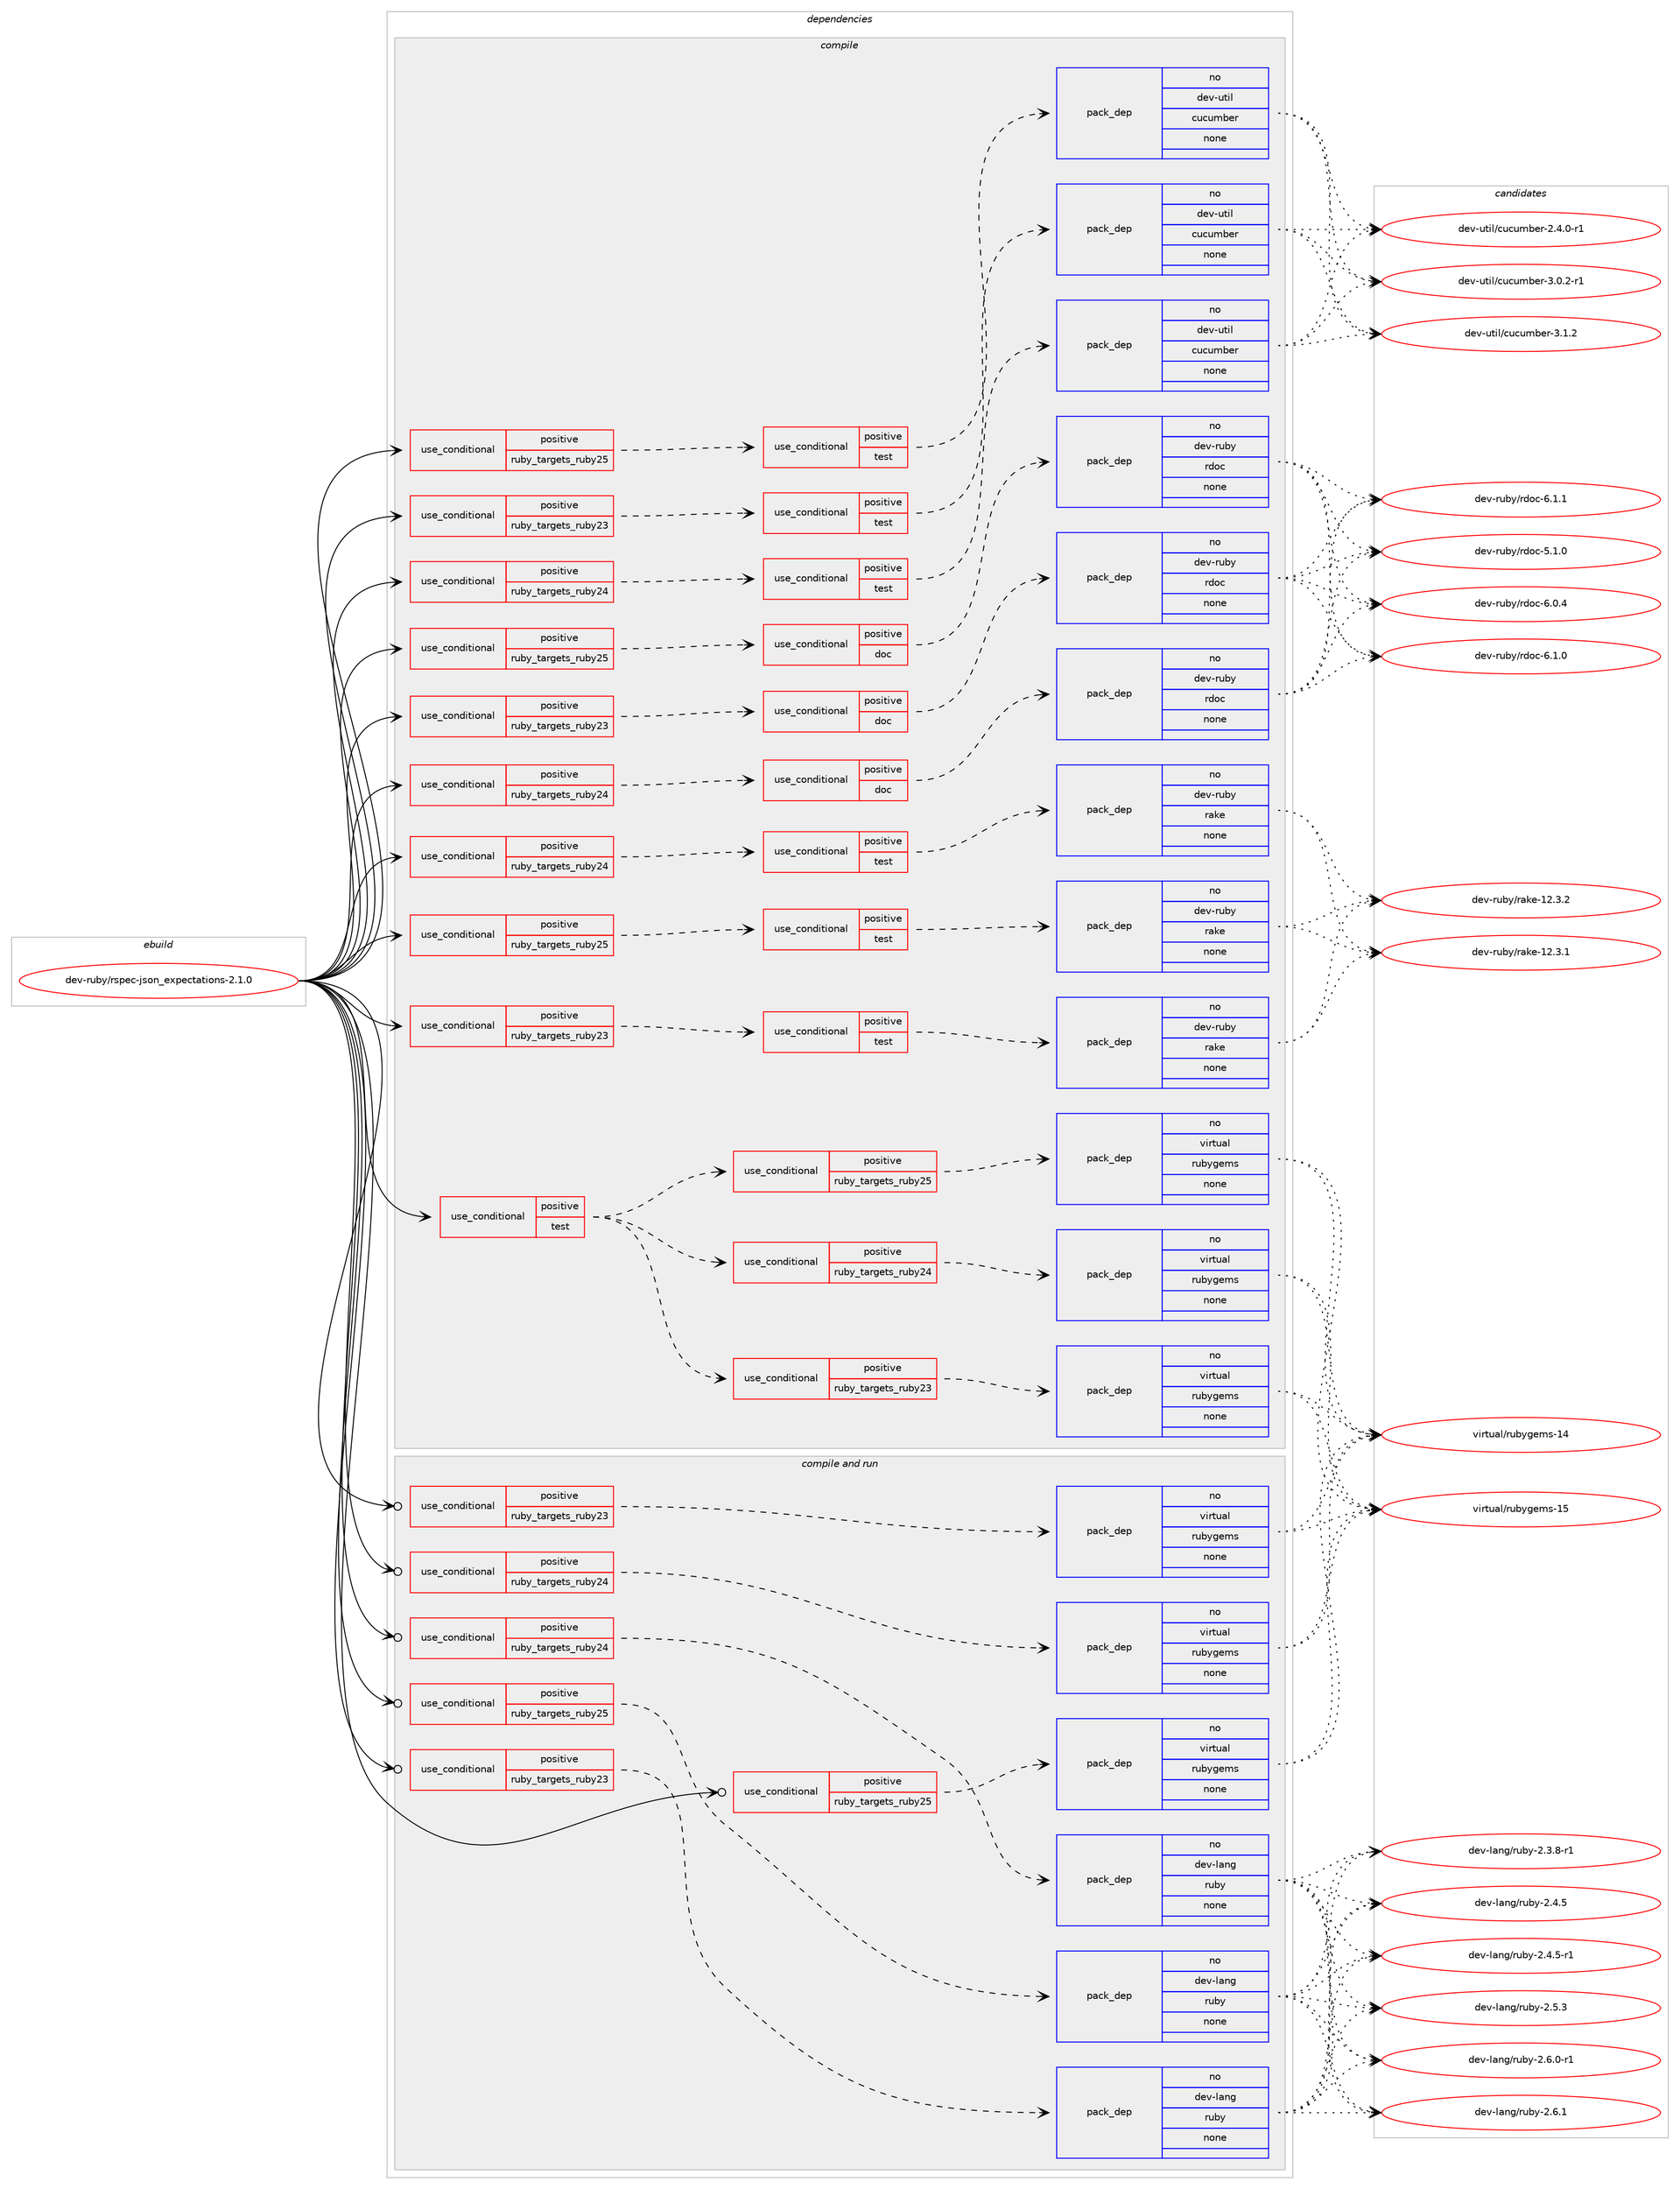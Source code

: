 digraph prolog {

# *************
# Graph options
# *************

newrank=true;
concentrate=true;
compound=true;
graph [rankdir=LR,fontname=Helvetica,fontsize=10,ranksep=1.5];#, ranksep=2.5, nodesep=0.2];
edge  [arrowhead=vee];
node  [fontname=Helvetica,fontsize=10];

# **********
# The ebuild
# **********

subgraph cluster_leftcol {
color=gray;
rank=same;
label=<<i>ebuild</i>>;
id [label="dev-ruby/rspec-json_expectations-2.1.0", color=red, width=4, href="../dev-ruby/rspec-json_expectations-2.1.0.svg"];
}

# ****************
# The dependencies
# ****************

subgraph cluster_midcol {
color=gray;
label=<<i>dependencies</i>>;
subgraph cluster_compile {
fillcolor="#eeeeee";
style=filled;
label=<<i>compile</i>>;
subgraph cond414260 {
dependency1521071 [label=<<TABLE BORDER="0" CELLBORDER="1" CELLSPACING="0" CELLPADDING="4"><TR><TD ROWSPAN="3" CELLPADDING="10">use_conditional</TD></TR><TR><TD>positive</TD></TR><TR><TD>ruby_targets_ruby23</TD></TR></TABLE>>, shape=none, color=red];
subgraph cond414261 {
dependency1521072 [label=<<TABLE BORDER="0" CELLBORDER="1" CELLSPACING="0" CELLPADDING="4"><TR><TD ROWSPAN="3" CELLPADDING="10">use_conditional</TD></TR><TR><TD>positive</TD></TR><TR><TD>doc</TD></TR></TABLE>>, shape=none, color=red];
subgraph pack1083305 {
dependency1521073 [label=<<TABLE BORDER="0" CELLBORDER="1" CELLSPACING="0" CELLPADDING="4" WIDTH="220"><TR><TD ROWSPAN="6" CELLPADDING="30">pack_dep</TD></TR><TR><TD WIDTH="110">no</TD></TR><TR><TD>dev-ruby</TD></TR><TR><TD>rdoc</TD></TR><TR><TD>none</TD></TR><TR><TD></TD></TR></TABLE>>, shape=none, color=blue];
}
dependency1521072:e -> dependency1521073:w [weight=20,style="dashed",arrowhead="vee"];
}
dependency1521071:e -> dependency1521072:w [weight=20,style="dashed",arrowhead="vee"];
}
id:e -> dependency1521071:w [weight=20,style="solid",arrowhead="vee"];
subgraph cond414262 {
dependency1521074 [label=<<TABLE BORDER="0" CELLBORDER="1" CELLSPACING="0" CELLPADDING="4"><TR><TD ROWSPAN="3" CELLPADDING="10">use_conditional</TD></TR><TR><TD>positive</TD></TR><TR><TD>ruby_targets_ruby23</TD></TR></TABLE>>, shape=none, color=red];
subgraph cond414263 {
dependency1521075 [label=<<TABLE BORDER="0" CELLBORDER="1" CELLSPACING="0" CELLPADDING="4"><TR><TD ROWSPAN="3" CELLPADDING="10">use_conditional</TD></TR><TR><TD>positive</TD></TR><TR><TD>test</TD></TR></TABLE>>, shape=none, color=red];
subgraph pack1083306 {
dependency1521076 [label=<<TABLE BORDER="0" CELLBORDER="1" CELLSPACING="0" CELLPADDING="4" WIDTH="220"><TR><TD ROWSPAN="6" CELLPADDING="30">pack_dep</TD></TR><TR><TD WIDTH="110">no</TD></TR><TR><TD>dev-ruby</TD></TR><TR><TD>rake</TD></TR><TR><TD>none</TD></TR><TR><TD></TD></TR></TABLE>>, shape=none, color=blue];
}
dependency1521075:e -> dependency1521076:w [weight=20,style="dashed",arrowhead="vee"];
}
dependency1521074:e -> dependency1521075:w [weight=20,style="dashed",arrowhead="vee"];
}
id:e -> dependency1521074:w [weight=20,style="solid",arrowhead="vee"];
subgraph cond414264 {
dependency1521077 [label=<<TABLE BORDER="0" CELLBORDER="1" CELLSPACING="0" CELLPADDING="4"><TR><TD ROWSPAN="3" CELLPADDING="10">use_conditional</TD></TR><TR><TD>positive</TD></TR><TR><TD>ruby_targets_ruby23</TD></TR></TABLE>>, shape=none, color=red];
subgraph cond414265 {
dependency1521078 [label=<<TABLE BORDER="0" CELLBORDER="1" CELLSPACING="0" CELLPADDING="4"><TR><TD ROWSPAN="3" CELLPADDING="10">use_conditional</TD></TR><TR><TD>positive</TD></TR><TR><TD>test</TD></TR></TABLE>>, shape=none, color=red];
subgraph pack1083307 {
dependency1521079 [label=<<TABLE BORDER="0" CELLBORDER="1" CELLSPACING="0" CELLPADDING="4" WIDTH="220"><TR><TD ROWSPAN="6" CELLPADDING="30">pack_dep</TD></TR><TR><TD WIDTH="110">no</TD></TR><TR><TD>dev-util</TD></TR><TR><TD>cucumber</TD></TR><TR><TD>none</TD></TR><TR><TD></TD></TR></TABLE>>, shape=none, color=blue];
}
dependency1521078:e -> dependency1521079:w [weight=20,style="dashed",arrowhead="vee"];
}
dependency1521077:e -> dependency1521078:w [weight=20,style="dashed",arrowhead="vee"];
}
id:e -> dependency1521077:w [weight=20,style="solid",arrowhead="vee"];
subgraph cond414266 {
dependency1521080 [label=<<TABLE BORDER="0" CELLBORDER="1" CELLSPACING="0" CELLPADDING="4"><TR><TD ROWSPAN="3" CELLPADDING="10">use_conditional</TD></TR><TR><TD>positive</TD></TR><TR><TD>ruby_targets_ruby24</TD></TR></TABLE>>, shape=none, color=red];
subgraph cond414267 {
dependency1521081 [label=<<TABLE BORDER="0" CELLBORDER="1" CELLSPACING="0" CELLPADDING="4"><TR><TD ROWSPAN="3" CELLPADDING="10">use_conditional</TD></TR><TR><TD>positive</TD></TR><TR><TD>doc</TD></TR></TABLE>>, shape=none, color=red];
subgraph pack1083308 {
dependency1521082 [label=<<TABLE BORDER="0" CELLBORDER="1" CELLSPACING="0" CELLPADDING="4" WIDTH="220"><TR><TD ROWSPAN="6" CELLPADDING="30">pack_dep</TD></TR><TR><TD WIDTH="110">no</TD></TR><TR><TD>dev-ruby</TD></TR><TR><TD>rdoc</TD></TR><TR><TD>none</TD></TR><TR><TD></TD></TR></TABLE>>, shape=none, color=blue];
}
dependency1521081:e -> dependency1521082:w [weight=20,style="dashed",arrowhead="vee"];
}
dependency1521080:e -> dependency1521081:w [weight=20,style="dashed",arrowhead="vee"];
}
id:e -> dependency1521080:w [weight=20,style="solid",arrowhead="vee"];
subgraph cond414268 {
dependency1521083 [label=<<TABLE BORDER="0" CELLBORDER="1" CELLSPACING="0" CELLPADDING="4"><TR><TD ROWSPAN="3" CELLPADDING="10">use_conditional</TD></TR><TR><TD>positive</TD></TR><TR><TD>ruby_targets_ruby24</TD></TR></TABLE>>, shape=none, color=red];
subgraph cond414269 {
dependency1521084 [label=<<TABLE BORDER="0" CELLBORDER="1" CELLSPACING="0" CELLPADDING="4"><TR><TD ROWSPAN="3" CELLPADDING="10">use_conditional</TD></TR><TR><TD>positive</TD></TR><TR><TD>test</TD></TR></TABLE>>, shape=none, color=red];
subgraph pack1083309 {
dependency1521085 [label=<<TABLE BORDER="0" CELLBORDER="1" CELLSPACING="0" CELLPADDING="4" WIDTH="220"><TR><TD ROWSPAN="6" CELLPADDING="30">pack_dep</TD></TR><TR><TD WIDTH="110">no</TD></TR><TR><TD>dev-ruby</TD></TR><TR><TD>rake</TD></TR><TR><TD>none</TD></TR><TR><TD></TD></TR></TABLE>>, shape=none, color=blue];
}
dependency1521084:e -> dependency1521085:w [weight=20,style="dashed",arrowhead="vee"];
}
dependency1521083:e -> dependency1521084:w [weight=20,style="dashed",arrowhead="vee"];
}
id:e -> dependency1521083:w [weight=20,style="solid",arrowhead="vee"];
subgraph cond414270 {
dependency1521086 [label=<<TABLE BORDER="0" CELLBORDER="1" CELLSPACING="0" CELLPADDING="4"><TR><TD ROWSPAN="3" CELLPADDING="10">use_conditional</TD></TR><TR><TD>positive</TD></TR><TR><TD>ruby_targets_ruby24</TD></TR></TABLE>>, shape=none, color=red];
subgraph cond414271 {
dependency1521087 [label=<<TABLE BORDER="0" CELLBORDER="1" CELLSPACING="0" CELLPADDING="4"><TR><TD ROWSPAN="3" CELLPADDING="10">use_conditional</TD></TR><TR><TD>positive</TD></TR><TR><TD>test</TD></TR></TABLE>>, shape=none, color=red];
subgraph pack1083310 {
dependency1521088 [label=<<TABLE BORDER="0" CELLBORDER="1" CELLSPACING="0" CELLPADDING="4" WIDTH="220"><TR><TD ROWSPAN="6" CELLPADDING="30">pack_dep</TD></TR><TR><TD WIDTH="110">no</TD></TR><TR><TD>dev-util</TD></TR><TR><TD>cucumber</TD></TR><TR><TD>none</TD></TR><TR><TD></TD></TR></TABLE>>, shape=none, color=blue];
}
dependency1521087:e -> dependency1521088:w [weight=20,style="dashed",arrowhead="vee"];
}
dependency1521086:e -> dependency1521087:w [weight=20,style="dashed",arrowhead="vee"];
}
id:e -> dependency1521086:w [weight=20,style="solid",arrowhead="vee"];
subgraph cond414272 {
dependency1521089 [label=<<TABLE BORDER="0" CELLBORDER="1" CELLSPACING="0" CELLPADDING="4"><TR><TD ROWSPAN="3" CELLPADDING="10">use_conditional</TD></TR><TR><TD>positive</TD></TR><TR><TD>ruby_targets_ruby25</TD></TR></TABLE>>, shape=none, color=red];
subgraph cond414273 {
dependency1521090 [label=<<TABLE BORDER="0" CELLBORDER="1" CELLSPACING="0" CELLPADDING="4"><TR><TD ROWSPAN="3" CELLPADDING="10">use_conditional</TD></TR><TR><TD>positive</TD></TR><TR><TD>doc</TD></TR></TABLE>>, shape=none, color=red];
subgraph pack1083311 {
dependency1521091 [label=<<TABLE BORDER="0" CELLBORDER="1" CELLSPACING="0" CELLPADDING="4" WIDTH="220"><TR><TD ROWSPAN="6" CELLPADDING="30">pack_dep</TD></TR><TR><TD WIDTH="110">no</TD></TR><TR><TD>dev-ruby</TD></TR><TR><TD>rdoc</TD></TR><TR><TD>none</TD></TR><TR><TD></TD></TR></TABLE>>, shape=none, color=blue];
}
dependency1521090:e -> dependency1521091:w [weight=20,style="dashed",arrowhead="vee"];
}
dependency1521089:e -> dependency1521090:w [weight=20,style="dashed",arrowhead="vee"];
}
id:e -> dependency1521089:w [weight=20,style="solid",arrowhead="vee"];
subgraph cond414274 {
dependency1521092 [label=<<TABLE BORDER="0" CELLBORDER="1" CELLSPACING="0" CELLPADDING="4"><TR><TD ROWSPAN="3" CELLPADDING="10">use_conditional</TD></TR><TR><TD>positive</TD></TR><TR><TD>ruby_targets_ruby25</TD></TR></TABLE>>, shape=none, color=red];
subgraph cond414275 {
dependency1521093 [label=<<TABLE BORDER="0" CELLBORDER="1" CELLSPACING="0" CELLPADDING="4"><TR><TD ROWSPAN="3" CELLPADDING="10">use_conditional</TD></TR><TR><TD>positive</TD></TR><TR><TD>test</TD></TR></TABLE>>, shape=none, color=red];
subgraph pack1083312 {
dependency1521094 [label=<<TABLE BORDER="0" CELLBORDER="1" CELLSPACING="0" CELLPADDING="4" WIDTH="220"><TR><TD ROWSPAN="6" CELLPADDING="30">pack_dep</TD></TR><TR><TD WIDTH="110">no</TD></TR><TR><TD>dev-ruby</TD></TR><TR><TD>rake</TD></TR><TR><TD>none</TD></TR><TR><TD></TD></TR></TABLE>>, shape=none, color=blue];
}
dependency1521093:e -> dependency1521094:w [weight=20,style="dashed",arrowhead="vee"];
}
dependency1521092:e -> dependency1521093:w [weight=20,style="dashed",arrowhead="vee"];
}
id:e -> dependency1521092:w [weight=20,style="solid",arrowhead="vee"];
subgraph cond414276 {
dependency1521095 [label=<<TABLE BORDER="0" CELLBORDER="1" CELLSPACING="0" CELLPADDING="4"><TR><TD ROWSPAN="3" CELLPADDING="10">use_conditional</TD></TR><TR><TD>positive</TD></TR><TR><TD>ruby_targets_ruby25</TD></TR></TABLE>>, shape=none, color=red];
subgraph cond414277 {
dependency1521096 [label=<<TABLE BORDER="0" CELLBORDER="1" CELLSPACING="0" CELLPADDING="4"><TR><TD ROWSPAN="3" CELLPADDING="10">use_conditional</TD></TR><TR><TD>positive</TD></TR><TR><TD>test</TD></TR></TABLE>>, shape=none, color=red];
subgraph pack1083313 {
dependency1521097 [label=<<TABLE BORDER="0" CELLBORDER="1" CELLSPACING="0" CELLPADDING="4" WIDTH="220"><TR><TD ROWSPAN="6" CELLPADDING="30">pack_dep</TD></TR><TR><TD WIDTH="110">no</TD></TR><TR><TD>dev-util</TD></TR><TR><TD>cucumber</TD></TR><TR><TD>none</TD></TR><TR><TD></TD></TR></TABLE>>, shape=none, color=blue];
}
dependency1521096:e -> dependency1521097:w [weight=20,style="dashed",arrowhead="vee"];
}
dependency1521095:e -> dependency1521096:w [weight=20,style="dashed",arrowhead="vee"];
}
id:e -> dependency1521095:w [weight=20,style="solid",arrowhead="vee"];
subgraph cond414278 {
dependency1521098 [label=<<TABLE BORDER="0" CELLBORDER="1" CELLSPACING="0" CELLPADDING="4"><TR><TD ROWSPAN="3" CELLPADDING="10">use_conditional</TD></TR><TR><TD>positive</TD></TR><TR><TD>test</TD></TR></TABLE>>, shape=none, color=red];
subgraph cond414279 {
dependency1521099 [label=<<TABLE BORDER="0" CELLBORDER="1" CELLSPACING="0" CELLPADDING="4"><TR><TD ROWSPAN="3" CELLPADDING="10">use_conditional</TD></TR><TR><TD>positive</TD></TR><TR><TD>ruby_targets_ruby23</TD></TR></TABLE>>, shape=none, color=red];
subgraph pack1083314 {
dependency1521100 [label=<<TABLE BORDER="0" CELLBORDER="1" CELLSPACING="0" CELLPADDING="4" WIDTH="220"><TR><TD ROWSPAN="6" CELLPADDING="30">pack_dep</TD></TR><TR><TD WIDTH="110">no</TD></TR><TR><TD>virtual</TD></TR><TR><TD>rubygems</TD></TR><TR><TD>none</TD></TR><TR><TD></TD></TR></TABLE>>, shape=none, color=blue];
}
dependency1521099:e -> dependency1521100:w [weight=20,style="dashed",arrowhead="vee"];
}
dependency1521098:e -> dependency1521099:w [weight=20,style="dashed",arrowhead="vee"];
subgraph cond414280 {
dependency1521101 [label=<<TABLE BORDER="0" CELLBORDER="1" CELLSPACING="0" CELLPADDING="4"><TR><TD ROWSPAN="3" CELLPADDING="10">use_conditional</TD></TR><TR><TD>positive</TD></TR><TR><TD>ruby_targets_ruby24</TD></TR></TABLE>>, shape=none, color=red];
subgraph pack1083315 {
dependency1521102 [label=<<TABLE BORDER="0" CELLBORDER="1" CELLSPACING="0" CELLPADDING="4" WIDTH="220"><TR><TD ROWSPAN="6" CELLPADDING="30">pack_dep</TD></TR><TR><TD WIDTH="110">no</TD></TR><TR><TD>virtual</TD></TR><TR><TD>rubygems</TD></TR><TR><TD>none</TD></TR><TR><TD></TD></TR></TABLE>>, shape=none, color=blue];
}
dependency1521101:e -> dependency1521102:w [weight=20,style="dashed",arrowhead="vee"];
}
dependency1521098:e -> dependency1521101:w [weight=20,style="dashed",arrowhead="vee"];
subgraph cond414281 {
dependency1521103 [label=<<TABLE BORDER="0" CELLBORDER="1" CELLSPACING="0" CELLPADDING="4"><TR><TD ROWSPAN="3" CELLPADDING="10">use_conditional</TD></TR><TR><TD>positive</TD></TR><TR><TD>ruby_targets_ruby25</TD></TR></TABLE>>, shape=none, color=red];
subgraph pack1083316 {
dependency1521104 [label=<<TABLE BORDER="0" CELLBORDER="1" CELLSPACING="0" CELLPADDING="4" WIDTH="220"><TR><TD ROWSPAN="6" CELLPADDING="30">pack_dep</TD></TR><TR><TD WIDTH="110">no</TD></TR><TR><TD>virtual</TD></TR><TR><TD>rubygems</TD></TR><TR><TD>none</TD></TR><TR><TD></TD></TR></TABLE>>, shape=none, color=blue];
}
dependency1521103:e -> dependency1521104:w [weight=20,style="dashed",arrowhead="vee"];
}
dependency1521098:e -> dependency1521103:w [weight=20,style="dashed",arrowhead="vee"];
}
id:e -> dependency1521098:w [weight=20,style="solid",arrowhead="vee"];
}
subgraph cluster_compileandrun {
fillcolor="#eeeeee";
style=filled;
label=<<i>compile and run</i>>;
subgraph cond414282 {
dependency1521105 [label=<<TABLE BORDER="0" CELLBORDER="1" CELLSPACING="0" CELLPADDING="4"><TR><TD ROWSPAN="3" CELLPADDING="10">use_conditional</TD></TR><TR><TD>positive</TD></TR><TR><TD>ruby_targets_ruby23</TD></TR></TABLE>>, shape=none, color=red];
subgraph pack1083317 {
dependency1521106 [label=<<TABLE BORDER="0" CELLBORDER="1" CELLSPACING="0" CELLPADDING="4" WIDTH="220"><TR><TD ROWSPAN="6" CELLPADDING="30">pack_dep</TD></TR><TR><TD WIDTH="110">no</TD></TR><TR><TD>dev-lang</TD></TR><TR><TD>ruby</TD></TR><TR><TD>none</TD></TR><TR><TD></TD></TR></TABLE>>, shape=none, color=blue];
}
dependency1521105:e -> dependency1521106:w [weight=20,style="dashed",arrowhead="vee"];
}
id:e -> dependency1521105:w [weight=20,style="solid",arrowhead="odotvee"];
subgraph cond414283 {
dependency1521107 [label=<<TABLE BORDER="0" CELLBORDER="1" CELLSPACING="0" CELLPADDING="4"><TR><TD ROWSPAN="3" CELLPADDING="10">use_conditional</TD></TR><TR><TD>positive</TD></TR><TR><TD>ruby_targets_ruby23</TD></TR></TABLE>>, shape=none, color=red];
subgraph pack1083318 {
dependency1521108 [label=<<TABLE BORDER="0" CELLBORDER="1" CELLSPACING="0" CELLPADDING="4" WIDTH="220"><TR><TD ROWSPAN="6" CELLPADDING="30">pack_dep</TD></TR><TR><TD WIDTH="110">no</TD></TR><TR><TD>virtual</TD></TR><TR><TD>rubygems</TD></TR><TR><TD>none</TD></TR><TR><TD></TD></TR></TABLE>>, shape=none, color=blue];
}
dependency1521107:e -> dependency1521108:w [weight=20,style="dashed",arrowhead="vee"];
}
id:e -> dependency1521107:w [weight=20,style="solid",arrowhead="odotvee"];
subgraph cond414284 {
dependency1521109 [label=<<TABLE BORDER="0" CELLBORDER="1" CELLSPACING="0" CELLPADDING="4"><TR><TD ROWSPAN="3" CELLPADDING="10">use_conditional</TD></TR><TR><TD>positive</TD></TR><TR><TD>ruby_targets_ruby24</TD></TR></TABLE>>, shape=none, color=red];
subgraph pack1083319 {
dependency1521110 [label=<<TABLE BORDER="0" CELLBORDER="1" CELLSPACING="0" CELLPADDING="4" WIDTH="220"><TR><TD ROWSPAN="6" CELLPADDING="30">pack_dep</TD></TR><TR><TD WIDTH="110">no</TD></TR><TR><TD>dev-lang</TD></TR><TR><TD>ruby</TD></TR><TR><TD>none</TD></TR><TR><TD></TD></TR></TABLE>>, shape=none, color=blue];
}
dependency1521109:e -> dependency1521110:w [weight=20,style="dashed",arrowhead="vee"];
}
id:e -> dependency1521109:w [weight=20,style="solid",arrowhead="odotvee"];
subgraph cond414285 {
dependency1521111 [label=<<TABLE BORDER="0" CELLBORDER="1" CELLSPACING="0" CELLPADDING="4"><TR><TD ROWSPAN="3" CELLPADDING="10">use_conditional</TD></TR><TR><TD>positive</TD></TR><TR><TD>ruby_targets_ruby24</TD></TR></TABLE>>, shape=none, color=red];
subgraph pack1083320 {
dependency1521112 [label=<<TABLE BORDER="0" CELLBORDER="1" CELLSPACING="0" CELLPADDING="4" WIDTH="220"><TR><TD ROWSPAN="6" CELLPADDING="30">pack_dep</TD></TR><TR><TD WIDTH="110">no</TD></TR><TR><TD>virtual</TD></TR><TR><TD>rubygems</TD></TR><TR><TD>none</TD></TR><TR><TD></TD></TR></TABLE>>, shape=none, color=blue];
}
dependency1521111:e -> dependency1521112:w [weight=20,style="dashed",arrowhead="vee"];
}
id:e -> dependency1521111:w [weight=20,style="solid",arrowhead="odotvee"];
subgraph cond414286 {
dependency1521113 [label=<<TABLE BORDER="0" CELLBORDER="1" CELLSPACING="0" CELLPADDING="4"><TR><TD ROWSPAN="3" CELLPADDING="10">use_conditional</TD></TR><TR><TD>positive</TD></TR><TR><TD>ruby_targets_ruby25</TD></TR></TABLE>>, shape=none, color=red];
subgraph pack1083321 {
dependency1521114 [label=<<TABLE BORDER="0" CELLBORDER="1" CELLSPACING="0" CELLPADDING="4" WIDTH="220"><TR><TD ROWSPAN="6" CELLPADDING="30">pack_dep</TD></TR><TR><TD WIDTH="110">no</TD></TR><TR><TD>dev-lang</TD></TR><TR><TD>ruby</TD></TR><TR><TD>none</TD></TR><TR><TD></TD></TR></TABLE>>, shape=none, color=blue];
}
dependency1521113:e -> dependency1521114:w [weight=20,style="dashed",arrowhead="vee"];
}
id:e -> dependency1521113:w [weight=20,style="solid",arrowhead="odotvee"];
subgraph cond414287 {
dependency1521115 [label=<<TABLE BORDER="0" CELLBORDER="1" CELLSPACING="0" CELLPADDING="4"><TR><TD ROWSPAN="3" CELLPADDING="10">use_conditional</TD></TR><TR><TD>positive</TD></TR><TR><TD>ruby_targets_ruby25</TD></TR></TABLE>>, shape=none, color=red];
subgraph pack1083322 {
dependency1521116 [label=<<TABLE BORDER="0" CELLBORDER="1" CELLSPACING="0" CELLPADDING="4" WIDTH="220"><TR><TD ROWSPAN="6" CELLPADDING="30">pack_dep</TD></TR><TR><TD WIDTH="110">no</TD></TR><TR><TD>virtual</TD></TR><TR><TD>rubygems</TD></TR><TR><TD>none</TD></TR><TR><TD></TD></TR></TABLE>>, shape=none, color=blue];
}
dependency1521115:e -> dependency1521116:w [weight=20,style="dashed",arrowhead="vee"];
}
id:e -> dependency1521115:w [weight=20,style="solid",arrowhead="odotvee"];
}
subgraph cluster_run {
fillcolor="#eeeeee";
style=filled;
label=<<i>run</i>>;
}
}

# **************
# The candidates
# **************

subgraph cluster_choices {
rank=same;
color=gray;
label=<<i>candidates</i>>;

subgraph choice1083305 {
color=black;
nodesep=1;
choice10010111845114117981214711410011199455346494648 [label="dev-ruby/rdoc-5.1.0", color=red, width=4,href="../dev-ruby/rdoc-5.1.0.svg"];
choice10010111845114117981214711410011199455446484652 [label="dev-ruby/rdoc-6.0.4", color=red, width=4,href="../dev-ruby/rdoc-6.0.4.svg"];
choice10010111845114117981214711410011199455446494648 [label="dev-ruby/rdoc-6.1.0", color=red, width=4,href="../dev-ruby/rdoc-6.1.0.svg"];
choice10010111845114117981214711410011199455446494649 [label="dev-ruby/rdoc-6.1.1", color=red, width=4,href="../dev-ruby/rdoc-6.1.1.svg"];
dependency1521073:e -> choice10010111845114117981214711410011199455346494648:w [style=dotted,weight="100"];
dependency1521073:e -> choice10010111845114117981214711410011199455446484652:w [style=dotted,weight="100"];
dependency1521073:e -> choice10010111845114117981214711410011199455446494648:w [style=dotted,weight="100"];
dependency1521073:e -> choice10010111845114117981214711410011199455446494649:w [style=dotted,weight="100"];
}
subgraph choice1083306 {
color=black;
nodesep=1;
choice1001011184511411798121471149710710145495046514649 [label="dev-ruby/rake-12.3.1", color=red, width=4,href="../dev-ruby/rake-12.3.1.svg"];
choice1001011184511411798121471149710710145495046514650 [label="dev-ruby/rake-12.3.2", color=red, width=4,href="../dev-ruby/rake-12.3.2.svg"];
dependency1521076:e -> choice1001011184511411798121471149710710145495046514649:w [style=dotted,weight="100"];
dependency1521076:e -> choice1001011184511411798121471149710710145495046514650:w [style=dotted,weight="100"];
}
subgraph choice1083307 {
color=black;
nodesep=1;
choice10010111845117116105108479911799117109981011144550465246484511449 [label="dev-util/cucumber-2.4.0-r1", color=red, width=4,href="../dev-util/cucumber-2.4.0-r1.svg"];
choice10010111845117116105108479911799117109981011144551464846504511449 [label="dev-util/cucumber-3.0.2-r1", color=red, width=4,href="../dev-util/cucumber-3.0.2-r1.svg"];
choice1001011184511711610510847991179911710998101114455146494650 [label="dev-util/cucumber-3.1.2", color=red, width=4,href="../dev-util/cucumber-3.1.2.svg"];
dependency1521079:e -> choice10010111845117116105108479911799117109981011144550465246484511449:w [style=dotted,weight="100"];
dependency1521079:e -> choice10010111845117116105108479911799117109981011144551464846504511449:w [style=dotted,weight="100"];
dependency1521079:e -> choice1001011184511711610510847991179911710998101114455146494650:w [style=dotted,weight="100"];
}
subgraph choice1083308 {
color=black;
nodesep=1;
choice10010111845114117981214711410011199455346494648 [label="dev-ruby/rdoc-5.1.0", color=red, width=4,href="../dev-ruby/rdoc-5.1.0.svg"];
choice10010111845114117981214711410011199455446484652 [label="dev-ruby/rdoc-6.0.4", color=red, width=4,href="../dev-ruby/rdoc-6.0.4.svg"];
choice10010111845114117981214711410011199455446494648 [label="dev-ruby/rdoc-6.1.0", color=red, width=4,href="../dev-ruby/rdoc-6.1.0.svg"];
choice10010111845114117981214711410011199455446494649 [label="dev-ruby/rdoc-6.1.1", color=red, width=4,href="../dev-ruby/rdoc-6.1.1.svg"];
dependency1521082:e -> choice10010111845114117981214711410011199455346494648:w [style=dotted,weight="100"];
dependency1521082:e -> choice10010111845114117981214711410011199455446484652:w [style=dotted,weight="100"];
dependency1521082:e -> choice10010111845114117981214711410011199455446494648:w [style=dotted,weight="100"];
dependency1521082:e -> choice10010111845114117981214711410011199455446494649:w [style=dotted,weight="100"];
}
subgraph choice1083309 {
color=black;
nodesep=1;
choice1001011184511411798121471149710710145495046514649 [label="dev-ruby/rake-12.3.1", color=red, width=4,href="../dev-ruby/rake-12.3.1.svg"];
choice1001011184511411798121471149710710145495046514650 [label="dev-ruby/rake-12.3.2", color=red, width=4,href="../dev-ruby/rake-12.3.2.svg"];
dependency1521085:e -> choice1001011184511411798121471149710710145495046514649:w [style=dotted,weight="100"];
dependency1521085:e -> choice1001011184511411798121471149710710145495046514650:w [style=dotted,weight="100"];
}
subgraph choice1083310 {
color=black;
nodesep=1;
choice10010111845117116105108479911799117109981011144550465246484511449 [label="dev-util/cucumber-2.4.0-r1", color=red, width=4,href="../dev-util/cucumber-2.4.0-r1.svg"];
choice10010111845117116105108479911799117109981011144551464846504511449 [label="dev-util/cucumber-3.0.2-r1", color=red, width=4,href="../dev-util/cucumber-3.0.2-r1.svg"];
choice1001011184511711610510847991179911710998101114455146494650 [label="dev-util/cucumber-3.1.2", color=red, width=4,href="../dev-util/cucumber-3.1.2.svg"];
dependency1521088:e -> choice10010111845117116105108479911799117109981011144550465246484511449:w [style=dotted,weight="100"];
dependency1521088:e -> choice10010111845117116105108479911799117109981011144551464846504511449:w [style=dotted,weight="100"];
dependency1521088:e -> choice1001011184511711610510847991179911710998101114455146494650:w [style=dotted,weight="100"];
}
subgraph choice1083311 {
color=black;
nodesep=1;
choice10010111845114117981214711410011199455346494648 [label="dev-ruby/rdoc-5.1.0", color=red, width=4,href="../dev-ruby/rdoc-5.1.0.svg"];
choice10010111845114117981214711410011199455446484652 [label="dev-ruby/rdoc-6.0.4", color=red, width=4,href="../dev-ruby/rdoc-6.0.4.svg"];
choice10010111845114117981214711410011199455446494648 [label="dev-ruby/rdoc-6.1.0", color=red, width=4,href="../dev-ruby/rdoc-6.1.0.svg"];
choice10010111845114117981214711410011199455446494649 [label="dev-ruby/rdoc-6.1.1", color=red, width=4,href="../dev-ruby/rdoc-6.1.1.svg"];
dependency1521091:e -> choice10010111845114117981214711410011199455346494648:w [style=dotted,weight="100"];
dependency1521091:e -> choice10010111845114117981214711410011199455446484652:w [style=dotted,weight="100"];
dependency1521091:e -> choice10010111845114117981214711410011199455446494648:w [style=dotted,weight="100"];
dependency1521091:e -> choice10010111845114117981214711410011199455446494649:w [style=dotted,weight="100"];
}
subgraph choice1083312 {
color=black;
nodesep=1;
choice1001011184511411798121471149710710145495046514649 [label="dev-ruby/rake-12.3.1", color=red, width=4,href="../dev-ruby/rake-12.3.1.svg"];
choice1001011184511411798121471149710710145495046514650 [label="dev-ruby/rake-12.3.2", color=red, width=4,href="../dev-ruby/rake-12.3.2.svg"];
dependency1521094:e -> choice1001011184511411798121471149710710145495046514649:w [style=dotted,weight="100"];
dependency1521094:e -> choice1001011184511411798121471149710710145495046514650:w [style=dotted,weight="100"];
}
subgraph choice1083313 {
color=black;
nodesep=1;
choice10010111845117116105108479911799117109981011144550465246484511449 [label="dev-util/cucumber-2.4.0-r1", color=red, width=4,href="../dev-util/cucumber-2.4.0-r1.svg"];
choice10010111845117116105108479911799117109981011144551464846504511449 [label="dev-util/cucumber-3.0.2-r1", color=red, width=4,href="../dev-util/cucumber-3.0.2-r1.svg"];
choice1001011184511711610510847991179911710998101114455146494650 [label="dev-util/cucumber-3.1.2", color=red, width=4,href="../dev-util/cucumber-3.1.2.svg"];
dependency1521097:e -> choice10010111845117116105108479911799117109981011144550465246484511449:w [style=dotted,weight="100"];
dependency1521097:e -> choice10010111845117116105108479911799117109981011144551464846504511449:w [style=dotted,weight="100"];
dependency1521097:e -> choice1001011184511711610510847991179911710998101114455146494650:w [style=dotted,weight="100"];
}
subgraph choice1083314 {
color=black;
nodesep=1;
choice118105114116117971084711411798121103101109115454952 [label="virtual/rubygems-14", color=red, width=4,href="../virtual/rubygems-14.svg"];
choice118105114116117971084711411798121103101109115454953 [label="virtual/rubygems-15", color=red, width=4,href="../virtual/rubygems-15.svg"];
dependency1521100:e -> choice118105114116117971084711411798121103101109115454952:w [style=dotted,weight="100"];
dependency1521100:e -> choice118105114116117971084711411798121103101109115454953:w [style=dotted,weight="100"];
}
subgraph choice1083315 {
color=black;
nodesep=1;
choice118105114116117971084711411798121103101109115454952 [label="virtual/rubygems-14", color=red, width=4,href="../virtual/rubygems-14.svg"];
choice118105114116117971084711411798121103101109115454953 [label="virtual/rubygems-15", color=red, width=4,href="../virtual/rubygems-15.svg"];
dependency1521102:e -> choice118105114116117971084711411798121103101109115454952:w [style=dotted,weight="100"];
dependency1521102:e -> choice118105114116117971084711411798121103101109115454953:w [style=dotted,weight="100"];
}
subgraph choice1083316 {
color=black;
nodesep=1;
choice118105114116117971084711411798121103101109115454952 [label="virtual/rubygems-14", color=red, width=4,href="../virtual/rubygems-14.svg"];
choice118105114116117971084711411798121103101109115454953 [label="virtual/rubygems-15", color=red, width=4,href="../virtual/rubygems-15.svg"];
dependency1521104:e -> choice118105114116117971084711411798121103101109115454952:w [style=dotted,weight="100"];
dependency1521104:e -> choice118105114116117971084711411798121103101109115454953:w [style=dotted,weight="100"];
}
subgraph choice1083317 {
color=black;
nodesep=1;
choice100101118451089711010347114117981214550465146564511449 [label="dev-lang/ruby-2.3.8-r1", color=red, width=4,href="../dev-lang/ruby-2.3.8-r1.svg"];
choice10010111845108971101034711411798121455046524653 [label="dev-lang/ruby-2.4.5", color=red, width=4,href="../dev-lang/ruby-2.4.5.svg"];
choice100101118451089711010347114117981214550465246534511449 [label="dev-lang/ruby-2.4.5-r1", color=red, width=4,href="../dev-lang/ruby-2.4.5-r1.svg"];
choice10010111845108971101034711411798121455046534651 [label="dev-lang/ruby-2.5.3", color=red, width=4,href="../dev-lang/ruby-2.5.3.svg"];
choice100101118451089711010347114117981214550465446484511449 [label="dev-lang/ruby-2.6.0-r1", color=red, width=4,href="../dev-lang/ruby-2.6.0-r1.svg"];
choice10010111845108971101034711411798121455046544649 [label="dev-lang/ruby-2.6.1", color=red, width=4,href="../dev-lang/ruby-2.6.1.svg"];
dependency1521106:e -> choice100101118451089711010347114117981214550465146564511449:w [style=dotted,weight="100"];
dependency1521106:e -> choice10010111845108971101034711411798121455046524653:w [style=dotted,weight="100"];
dependency1521106:e -> choice100101118451089711010347114117981214550465246534511449:w [style=dotted,weight="100"];
dependency1521106:e -> choice10010111845108971101034711411798121455046534651:w [style=dotted,weight="100"];
dependency1521106:e -> choice100101118451089711010347114117981214550465446484511449:w [style=dotted,weight="100"];
dependency1521106:e -> choice10010111845108971101034711411798121455046544649:w [style=dotted,weight="100"];
}
subgraph choice1083318 {
color=black;
nodesep=1;
choice118105114116117971084711411798121103101109115454952 [label="virtual/rubygems-14", color=red, width=4,href="../virtual/rubygems-14.svg"];
choice118105114116117971084711411798121103101109115454953 [label="virtual/rubygems-15", color=red, width=4,href="../virtual/rubygems-15.svg"];
dependency1521108:e -> choice118105114116117971084711411798121103101109115454952:w [style=dotted,weight="100"];
dependency1521108:e -> choice118105114116117971084711411798121103101109115454953:w [style=dotted,weight="100"];
}
subgraph choice1083319 {
color=black;
nodesep=1;
choice100101118451089711010347114117981214550465146564511449 [label="dev-lang/ruby-2.3.8-r1", color=red, width=4,href="../dev-lang/ruby-2.3.8-r1.svg"];
choice10010111845108971101034711411798121455046524653 [label="dev-lang/ruby-2.4.5", color=red, width=4,href="../dev-lang/ruby-2.4.5.svg"];
choice100101118451089711010347114117981214550465246534511449 [label="dev-lang/ruby-2.4.5-r1", color=red, width=4,href="../dev-lang/ruby-2.4.5-r1.svg"];
choice10010111845108971101034711411798121455046534651 [label="dev-lang/ruby-2.5.3", color=red, width=4,href="../dev-lang/ruby-2.5.3.svg"];
choice100101118451089711010347114117981214550465446484511449 [label="dev-lang/ruby-2.6.0-r1", color=red, width=4,href="../dev-lang/ruby-2.6.0-r1.svg"];
choice10010111845108971101034711411798121455046544649 [label="dev-lang/ruby-2.6.1", color=red, width=4,href="../dev-lang/ruby-2.6.1.svg"];
dependency1521110:e -> choice100101118451089711010347114117981214550465146564511449:w [style=dotted,weight="100"];
dependency1521110:e -> choice10010111845108971101034711411798121455046524653:w [style=dotted,weight="100"];
dependency1521110:e -> choice100101118451089711010347114117981214550465246534511449:w [style=dotted,weight="100"];
dependency1521110:e -> choice10010111845108971101034711411798121455046534651:w [style=dotted,weight="100"];
dependency1521110:e -> choice100101118451089711010347114117981214550465446484511449:w [style=dotted,weight="100"];
dependency1521110:e -> choice10010111845108971101034711411798121455046544649:w [style=dotted,weight="100"];
}
subgraph choice1083320 {
color=black;
nodesep=1;
choice118105114116117971084711411798121103101109115454952 [label="virtual/rubygems-14", color=red, width=4,href="../virtual/rubygems-14.svg"];
choice118105114116117971084711411798121103101109115454953 [label="virtual/rubygems-15", color=red, width=4,href="../virtual/rubygems-15.svg"];
dependency1521112:e -> choice118105114116117971084711411798121103101109115454952:w [style=dotted,weight="100"];
dependency1521112:e -> choice118105114116117971084711411798121103101109115454953:w [style=dotted,weight="100"];
}
subgraph choice1083321 {
color=black;
nodesep=1;
choice100101118451089711010347114117981214550465146564511449 [label="dev-lang/ruby-2.3.8-r1", color=red, width=4,href="../dev-lang/ruby-2.3.8-r1.svg"];
choice10010111845108971101034711411798121455046524653 [label="dev-lang/ruby-2.4.5", color=red, width=4,href="../dev-lang/ruby-2.4.5.svg"];
choice100101118451089711010347114117981214550465246534511449 [label="dev-lang/ruby-2.4.5-r1", color=red, width=4,href="../dev-lang/ruby-2.4.5-r1.svg"];
choice10010111845108971101034711411798121455046534651 [label="dev-lang/ruby-2.5.3", color=red, width=4,href="../dev-lang/ruby-2.5.3.svg"];
choice100101118451089711010347114117981214550465446484511449 [label="dev-lang/ruby-2.6.0-r1", color=red, width=4,href="../dev-lang/ruby-2.6.0-r1.svg"];
choice10010111845108971101034711411798121455046544649 [label="dev-lang/ruby-2.6.1", color=red, width=4,href="../dev-lang/ruby-2.6.1.svg"];
dependency1521114:e -> choice100101118451089711010347114117981214550465146564511449:w [style=dotted,weight="100"];
dependency1521114:e -> choice10010111845108971101034711411798121455046524653:w [style=dotted,weight="100"];
dependency1521114:e -> choice100101118451089711010347114117981214550465246534511449:w [style=dotted,weight="100"];
dependency1521114:e -> choice10010111845108971101034711411798121455046534651:w [style=dotted,weight="100"];
dependency1521114:e -> choice100101118451089711010347114117981214550465446484511449:w [style=dotted,weight="100"];
dependency1521114:e -> choice10010111845108971101034711411798121455046544649:w [style=dotted,weight="100"];
}
subgraph choice1083322 {
color=black;
nodesep=1;
choice118105114116117971084711411798121103101109115454952 [label="virtual/rubygems-14", color=red, width=4,href="../virtual/rubygems-14.svg"];
choice118105114116117971084711411798121103101109115454953 [label="virtual/rubygems-15", color=red, width=4,href="../virtual/rubygems-15.svg"];
dependency1521116:e -> choice118105114116117971084711411798121103101109115454952:w [style=dotted,weight="100"];
dependency1521116:e -> choice118105114116117971084711411798121103101109115454953:w [style=dotted,weight="100"];
}
}

}
